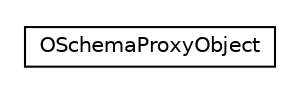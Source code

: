 #!/usr/local/bin/dot
#
# Class diagram 
# Generated by UMLGraph version R5_6-24-gf6e263 (http://www.umlgraph.org/)
#

digraph G {
	edge [fontname="Helvetica",fontsize=10,labelfontname="Helvetica",labelfontsize=10];
	node [fontname="Helvetica",fontsize=10,shape=plaintext];
	nodesep=0.25;
	ranksep=0.5;
	// com.orientechnologies.orient.object.metadata.schema.OSchemaProxyObject
	c292044 [label=<<table title="com.orientechnologies.orient.object.metadata.schema.OSchemaProxyObject" border="0" cellborder="1" cellspacing="0" cellpadding="2" port="p" href="./OSchemaProxyObject.html">
		<tr><td><table border="0" cellspacing="0" cellpadding="1">
<tr><td align="center" balign="center"> OSchemaProxyObject </td></tr>
		</table></td></tr>
		</table>>, URL="./OSchemaProxyObject.html", fontname="Helvetica", fontcolor="black", fontsize=10.0];
}

